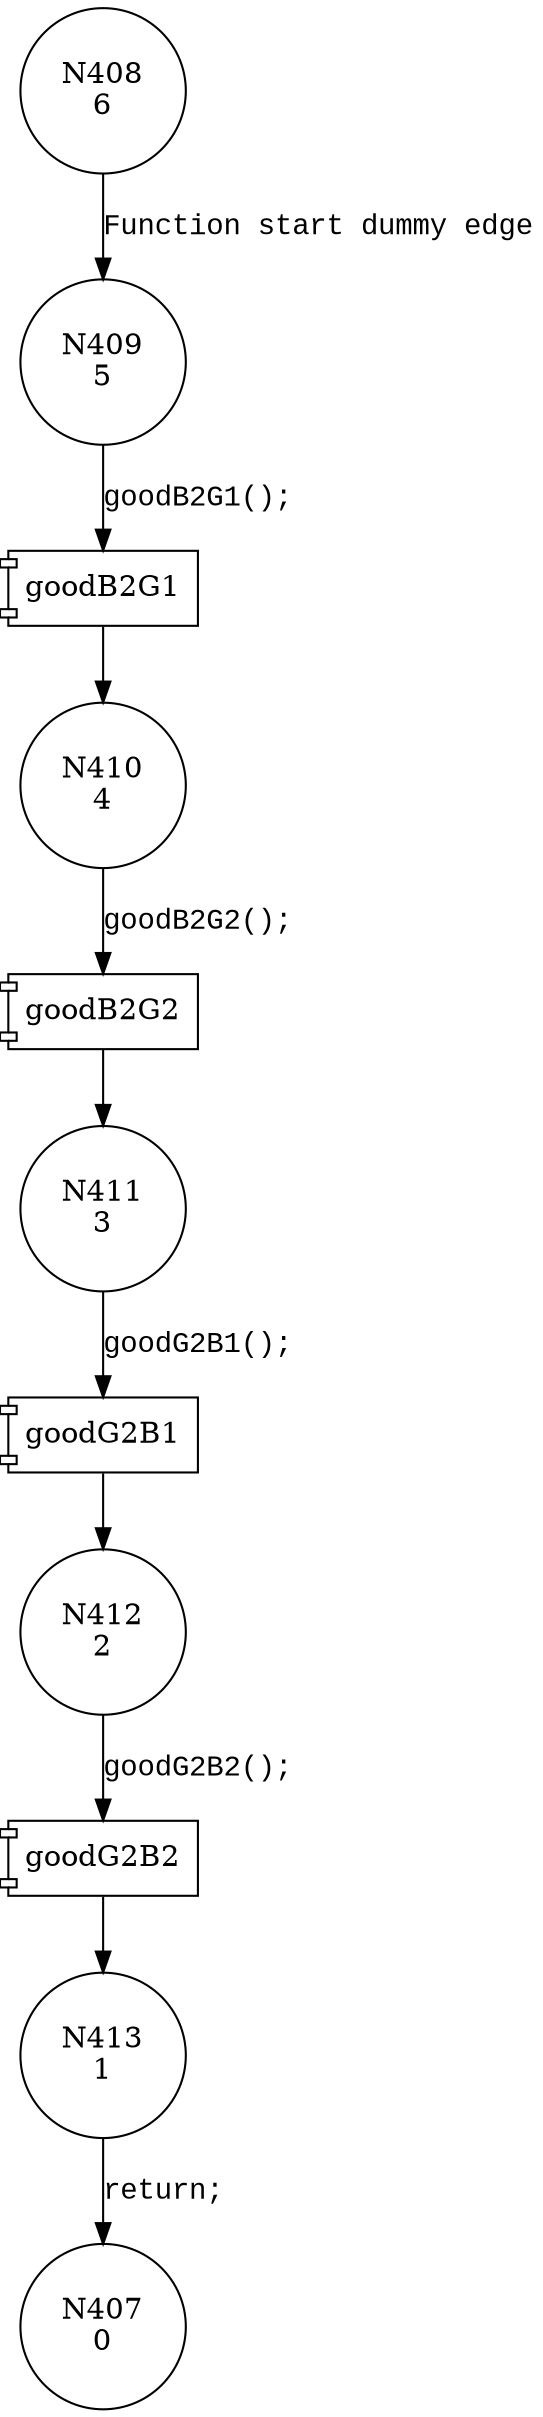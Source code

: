 digraph CWE789_Uncontrolled_Mem_Alloc__malloc_char_connect_socket_02_good {
409 [shape="circle" label="N409\n5"]
410 [shape="circle" label="N410\n4"]
411 [shape="circle" label="N411\n3"]
412 [shape="circle" label="N412\n2"]
413 [shape="circle" label="N413\n1"]
408 [shape="circle" label="N408\n6"]
407 [shape="circle" label="N407\n0"]
100057 [shape="component" label="goodB2G1"]
409 -> 100057 [label="goodB2G1();" fontname="Courier New"]
100057 -> 410 [label="" fontname="Courier New"]
100058 [shape="component" label="goodB2G2"]
410 -> 100058 [label="goodB2G2();" fontname="Courier New"]
100058 -> 411 [label="" fontname="Courier New"]
100059 [shape="component" label="goodG2B1"]
411 -> 100059 [label="goodG2B1();" fontname="Courier New"]
100059 -> 412 [label="" fontname="Courier New"]
100060 [shape="component" label="goodG2B2"]
412 -> 100060 [label="goodG2B2();" fontname="Courier New"]
100060 -> 413 [label="" fontname="Courier New"]
408 -> 409 [label="Function start dummy edge" fontname="Courier New"]
413 -> 407 [label="return;" fontname="Courier New"]
}